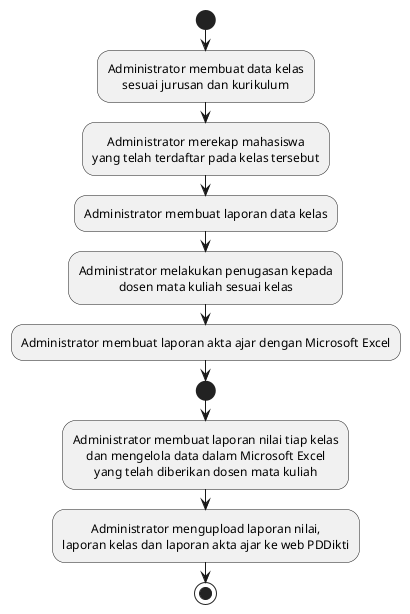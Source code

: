 @startuml activity_diagram_sistem_lama
skinparam defaultTextAlignment center


start
:Administrator membuat data kelas
sesuai jurusan dan kurikulum;
:Administrator merekap mahasiswa
yang telah terdaftar pada kelas tersebut;
:Administrator membuat laporan data kelas;
:Administrator melakukan penugasan kepada
dosen mata kuliah sesuai kelas;
:Administrator membuat laporan akta ajar dengan Microsoft Excel;
start
:Administrator membuat laporan nilai tiap kelas
dan mengelola data dalam Microsoft Excel
yang telah diberikan dosen mata kuliah;
:Administrator mengupload laporan nilai,
laporan kelas dan laporan akta ajar ke web PDDikti;
stop



@enduml